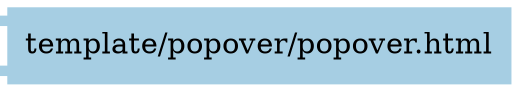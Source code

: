 digraph dependencies {
  node[shape="component",style="filled",colorscheme=paired12]


    node[shape="component"]
    "template/popover/popover.html"[label="template/popover/popover.html", color=1]

    


    node[shape="ellipse"]
    


    

    

    

    node[shape="cds"]
    

    









    node[shape="ellipse",style="filled", color=9]
    

    


    

    

    

    


}
